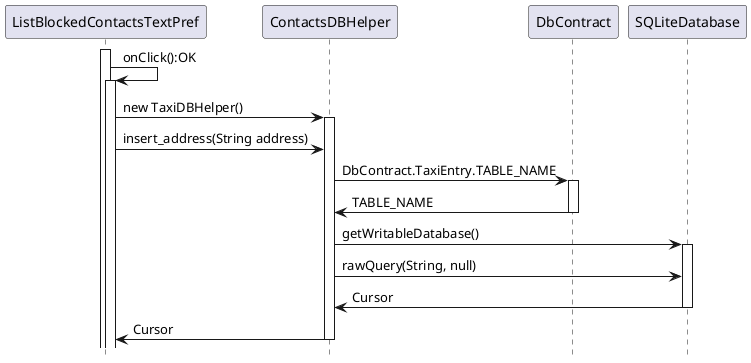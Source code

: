 @startuml
activate ListBlockedContactsTextPref
ListBlockedContactsTextPref->ListBlockedContactsTextPref:onClick():OK
activate ListBlockedContactsTextPref
ListBlockedContactsTextPref->ContactsDBHelper:new TaxiDBHelper()
activate ContactsDBHelper
ListBlockedContactsTextPref->ContactsDBHelper:insert_address(String address)
ContactsDBHelper->DbContract:DbContract.TaxiEntry.TABLE_NAME
activate DbContract
DbContract->ContactsDBHelper:TABLE_NAME
deactivate DbContract
ContactsDBHelper->SQLiteDatabase:getWritableDatabase()
activate SQLiteDatabase
ContactsDBHelper->SQLiteDatabase:rawQuery(String, null)
SQLiteDatabase->ContactsDBHelper:Cursor
deactivate SQLiteDatabase
ContactsDBHelper->ListBlockedContactsTextPref: Cursor
deactivate ContactsDBHelper
hide footbox
@enduml